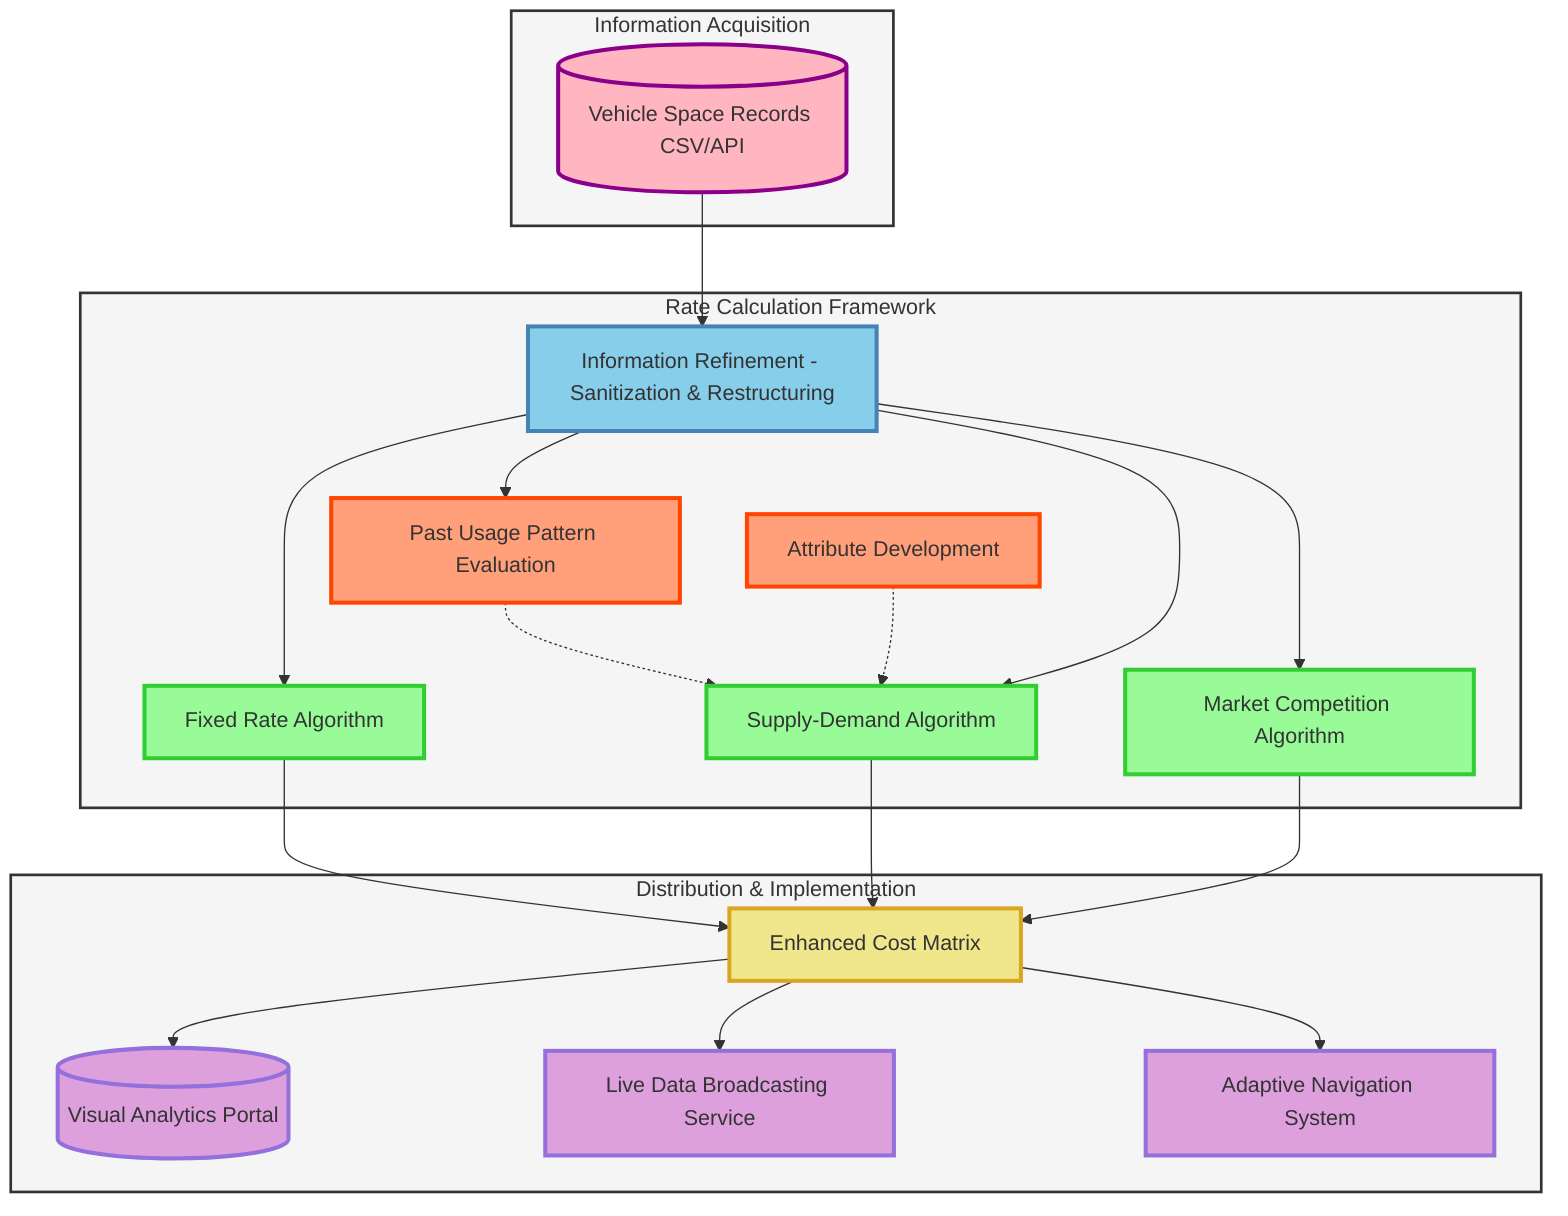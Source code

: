 flowchart TD
    subgraph DataCollection["Information Acquisition"]
        A[(Vehicle Space Records CSV/API)]
    end
    
    A --> B[Information Refinement - Sanitization & Restructuring]
    
    subgraph ModelingFramework["Rate Calculation Framework"]
        C[Past Usage Pattern Evaluation]
        D[Attribute Development]
        
        E[Fixed Rate Algorithm]
        F[Supply-Demand Algorithm] 
        G[Market Competition Algorithm]
        
        C -.-> F
        D -.-> F
        B --> E
        B --> F
        B --> G
        B --> C
    end
    
    E --> H[Enhanced Cost Matrix]
    F --> H
    G --> H
    
    subgraph DeploymentLayer["Distribution & Implementation"]
        I[(Visual Analytics Portal)]
        J[Live Data Broadcasting Service]
        K[Adaptive Navigation System]
        
        H --> I
        H --> J
        H --> K
    end
    
    %% Styling with vibrant colors
    classDef dataSource fill:#FFB6C1,stroke:#8B008B,stroke-width:3px
    classDef preprocessing fill:#87CEEB,stroke:#4682B4,stroke-width:3px
    classDef analytics fill:#FFA07A,stroke:#FF4500,stroke-width:3px
    classDef models fill:#98FB98,stroke:#32CD32,stroke-width:3px
    classDef output fill:#F0E68C,stroke:#DAA520,stroke-width:3px
    classDef services fill:#DDA0DD,stroke:#9370DB,stroke-width:3px
    classDef subgraphStyle fill:#F5F5F5,stroke:#333,stroke-width:2px
    
    class A dataSource
    class B preprocessing
    class C,D analytics
    class E,F,G models
    class H output
    class I,J,K services
    
    %% Subgraph styling
    class DataCollection,ModelingFramework,DeploymentLayer subgraphStyle